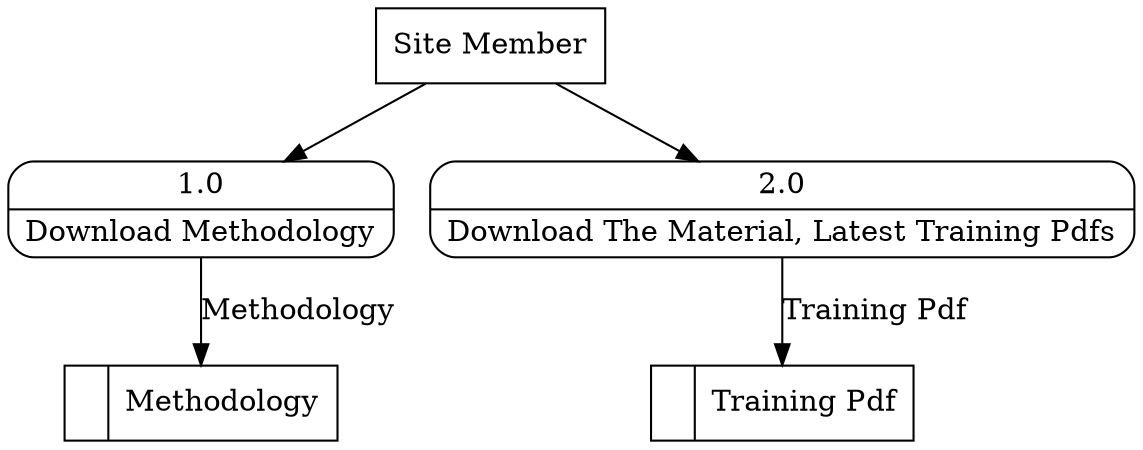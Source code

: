 digraph dfd2{ 
node[shape=record]
200 [label="<f0>  |<f1> Methodology " ];
201 [label="<f0>  |<f1> Training Pdf " ];
202 [label="Site Member" shape=box];
203 [label="{<f0> 1.0|<f1> Download Methodology }" shape=Mrecord];
204 [label="{<f0> 2.0|<f1> Download The Material, Latest Training Pdfs }" shape=Mrecord];
202 -> 203
202 -> 204
203 -> 200 [label="Methodology"]
204 -> 201 [label="Training Pdf"]
}